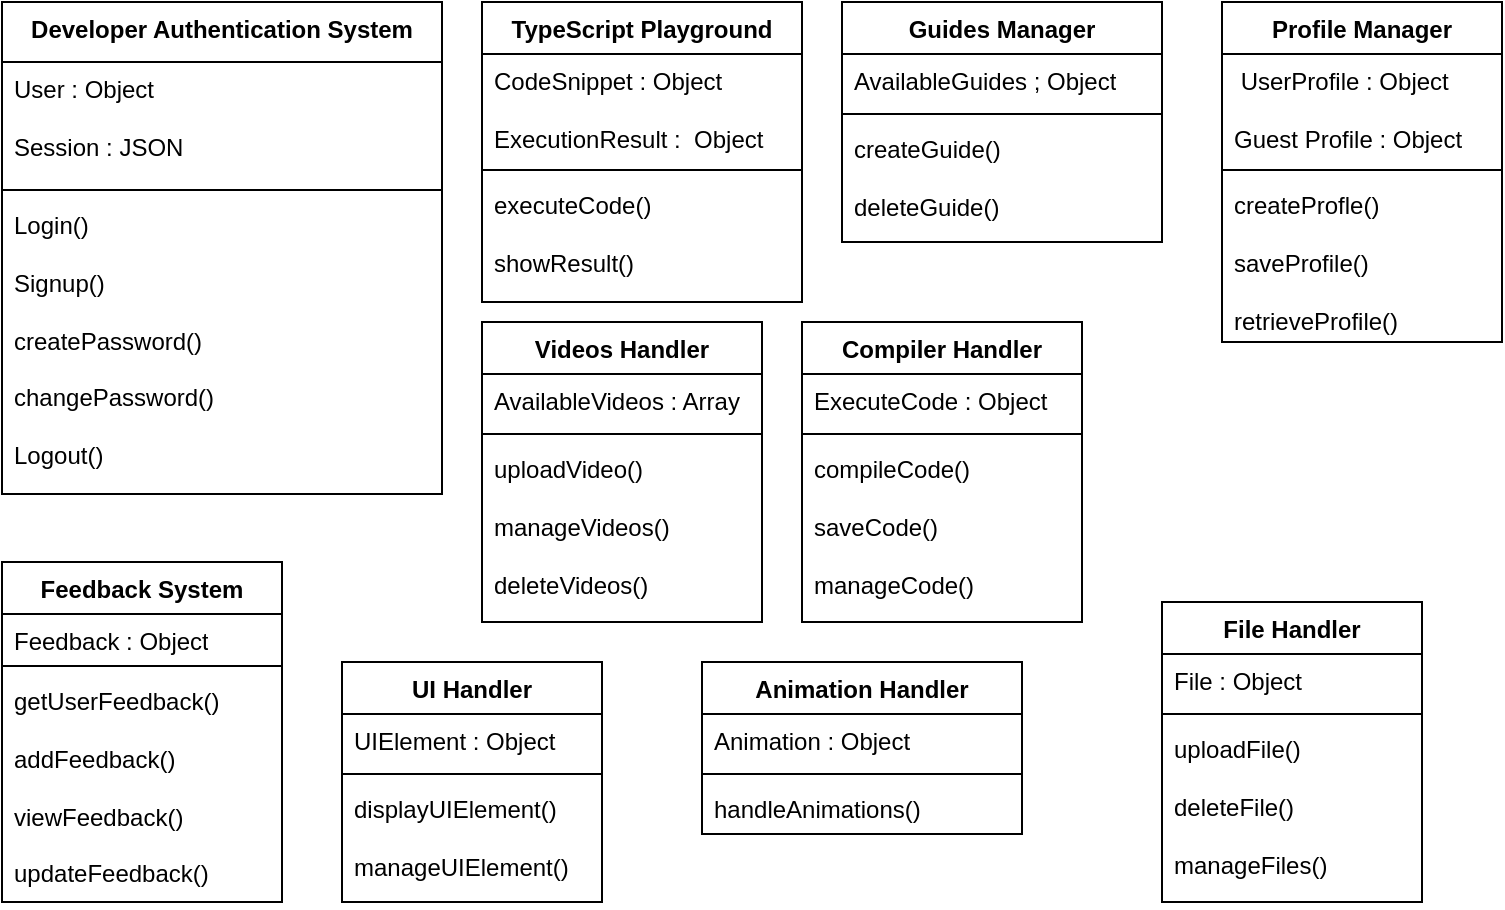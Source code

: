 <mxfile version="23.1.6" type="device">
  <diagram name="Page-1" id="QXWRV-O3ExfYdJTva4C5">
    <mxGraphModel dx="1323" dy="687" grid="1" gridSize="10" guides="1" tooltips="1" connect="1" arrows="1" fold="1" page="1" pageScale="1" pageWidth="850" pageHeight="1100" math="0" shadow="0">
      <root>
        <mxCell id="0" />
        <mxCell id="1" parent="0" />
        <mxCell id="xptMOhaYXG_N-uKEK1hN-10" value="Developer Authentication System" style="swimlane;fontStyle=1;align=center;verticalAlign=top;childLayout=stackLayout;horizontal=1;startSize=30;horizontalStack=0;resizeParent=1;resizeParentMax=0;resizeLast=0;collapsible=1;marginBottom=0;whiteSpace=wrap;html=1;" vertex="1" parent="1">
          <mxGeometry x="30" y="10" width="220" height="246" as="geometry" />
        </mxCell>
        <mxCell id="xptMOhaYXG_N-uKEK1hN-11" value="User : Object&lt;br&gt;&lt;br&gt;Session : JSON" style="text;strokeColor=none;fillColor=none;align=left;verticalAlign=top;spacingLeft=4;spacingRight=4;overflow=hidden;rotatable=0;points=[[0,0.5],[1,0.5]];portConstraint=eastwest;whiteSpace=wrap;html=1;" vertex="1" parent="xptMOhaYXG_N-uKEK1hN-10">
          <mxGeometry y="30" width="220" height="60" as="geometry" />
        </mxCell>
        <mxCell id="xptMOhaYXG_N-uKEK1hN-12" value="" style="line;strokeWidth=1;fillColor=none;align=left;verticalAlign=middle;spacingTop=-1;spacingLeft=3;spacingRight=3;rotatable=0;labelPosition=right;points=[];portConstraint=eastwest;strokeColor=inherit;" vertex="1" parent="xptMOhaYXG_N-uKEK1hN-10">
          <mxGeometry y="90" width="220" height="8" as="geometry" />
        </mxCell>
        <mxCell id="xptMOhaYXG_N-uKEK1hN-13" value="Login()&lt;br&gt;&lt;br&gt;Signup()&lt;br&gt;&lt;br&gt;createPassword()&lt;br&gt;&lt;br&gt;changePassword()&lt;br&gt;&lt;br&gt;Logout()&lt;div style=&quot;line-height: 40%;&quot;&gt;&lt;br&gt;&lt;/div&gt;" style="text;strokeColor=none;fillColor=none;align=left;verticalAlign=top;spacingLeft=4;spacingRight=4;overflow=hidden;rotatable=0;points=[[0,0.5],[1,0.5]];portConstraint=eastwest;whiteSpace=wrap;html=1;" vertex="1" parent="xptMOhaYXG_N-uKEK1hN-10">
          <mxGeometry y="98" width="220" height="148" as="geometry" />
        </mxCell>
        <mxCell id="xptMOhaYXG_N-uKEK1hN-18" value="TypeScript Playground" style="swimlane;fontStyle=1;align=center;verticalAlign=top;childLayout=stackLayout;horizontal=1;startSize=26;horizontalStack=0;resizeParent=1;resizeParentMax=0;resizeLast=0;collapsible=1;marginBottom=0;whiteSpace=wrap;html=1;" vertex="1" parent="1">
          <mxGeometry x="270" y="10" width="160" height="150" as="geometry" />
        </mxCell>
        <mxCell id="xptMOhaYXG_N-uKEK1hN-19" value="CodeSnippet : Object&lt;br&gt;&lt;br&gt;ExecutionResult :&amp;nbsp; Object" style="text;strokeColor=none;fillColor=none;align=left;verticalAlign=top;spacingLeft=4;spacingRight=4;overflow=hidden;rotatable=0;points=[[0,0.5],[1,0.5]];portConstraint=eastwest;whiteSpace=wrap;html=1;" vertex="1" parent="xptMOhaYXG_N-uKEK1hN-18">
          <mxGeometry y="26" width="160" height="54" as="geometry" />
        </mxCell>
        <mxCell id="xptMOhaYXG_N-uKEK1hN-20" value="" style="line;strokeWidth=1;fillColor=none;align=left;verticalAlign=middle;spacingTop=-1;spacingLeft=3;spacingRight=3;rotatable=0;labelPosition=right;points=[];portConstraint=eastwest;strokeColor=inherit;" vertex="1" parent="xptMOhaYXG_N-uKEK1hN-18">
          <mxGeometry y="80" width="160" height="8" as="geometry" />
        </mxCell>
        <mxCell id="xptMOhaYXG_N-uKEK1hN-21" value="executeCode()&lt;br&gt;&lt;br&gt;showResult()" style="text;strokeColor=none;fillColor=none;align=left;verticalAlign=top;spacingLeft=4;spacingRight=4;overflow=hidden;rotatable=0;points=[[0,0.5],[1,0.5]];portConstraint=eastwest;whiteSpace=wrap;html=1;" vertex="1" parent="xptMOhaYXG_N-uKEK1hN-18">
          <mxGeometry y="88" width="160" height="62" as="geometry" />
        </mxCell>
        <mxCell id="xptMOhaYXG_N-uKEK1hN-22" value="Videos Handler" style="swimlane;fontStyle=1;align=center;verticalAlign=top;childLayout=stackLayout;horizontal=1;startSize=26;horizontalStack=0;resizeParent=1;resizeParentMax=0;resizeLast=0;collapsible=1;marginBottom=0;whiteSpace=wrap;html=1;" vertex="1" parent="1">
          <mxGeometry x="270" y="170" width="140" height="150" as="geometry" />
        </mxCell>
        <mxCell id="xptMOhaYXG_N-uKEK1hN-23" value="AvailableVideos : Array" style="text;strokeColor=none;fillColor=none;align=left;verticalAlign=top;spacingLeft=4;spacingRight=4;overflow=hidden;rotatable=0;points=[[0,0.5],[1,0.5]];portConstraint=eastwest;whiteSpace=wrap;html=1;" vertex="1" parent="xptMOhaYXG_N-uKEK1hN-22">
          <mxGeometry y="26" width="140" height="26" as="geometry" />
        </mxCell>
        <mxCell id="xptMOhaYXG_N-uKEK1hN-24" value="" style="line;strokeWidth=1;fillColor=none;align=left;verticalAlign=middle;spacingTop=-1;spacingLeft=3;spacingRight=3;rotatable=0;labelPosition=right;points=[];portConstraint=eastwest;strokeColor=inherit;" vertex="1" parent="xptMOhaYXG_N-uKEK1hN-22">
          <mxGeometry y="52" width="140" height="8" as="geometry" />
        </mxCell>
        <mxCell id="xptMOhaYXG_N-uKEK1hN-25" value="uploadVideo()&lt;br&gt;&lt;br&gt;manageVideos()&lt;br&gt;&lt;br&gt;deleteVideos()" style="text;strokeColor=none;fillColor=none;align=left;verticalAlign=top;spacingLeft=4;spacingRight=4;overflow=hidden;rotatable=0;points=[[0,0.5],[1,0.5]];portConstraint=eastwest;whiteSpace=wrap;html=1;" vertex="1" parent="xptMOhaYXG_N-uKEK1hN-22">
          <mxGeometry y="60" width="140" height="90" as="geometry" />
        </mxCell>
        <mxCell id="xptMOhaYXG_N-uKEK1hN-26" value="Profile Manager" style="swimlane;fontStyle=1;align=center;verticalAlign=top;childLayout=stackLayout;horizontal=1;startSize=26;horizontalStack=0;resizeParent=1;resizeParentMax=0;resizeLast=0;collapsible=1;marginBottom=0;whiteSpace=wrap;html=1;" vertex="1" parent="1">
          <mxGeometry x="640" y="10" width="140" height="170" as="geometry" />
        </mxCell>
        <mxCell id="xptMOhaYXG_N-uKEK1hN-27" value="&amp;nbsp;UserProfile : Object&lt;br&gt;&lt;br&gt;Guest Profile : Object" style="text;strokeColor=none;fillColor=none;align=left;verticalAlign=top;spacingLeft=4;spacingRight=4;overflow=hidden;rotatable=0;points=[[0,0.5],[1,0.5]];portConstraint=eastwest;whiteSpace=wrap;html=1;" vertex="1" parent="xptMOhaYXG_N-uKEK1hN-26">
          <mxGeometry y="26" width="140" height="54" as="geometry" />
        </mxCell>
        <mxCell id="xptMOhaYXG_N-uKEK1hN-28" value="" style="line;strokeWidth=1;fillColor=none;align=left;verticalAlign=middle;spacingTop=-1;spacingLeft=3;spacingRight=3;rotatable=0;labelPosition=right;points=[];portConstraint=eastwest;strokeColor=inherit;" vertex="1" parent="xptMOhaYXG_N-uKEK1hN-26">
          <mxGeometry y="80" width="140" height="8" as="geometry" />
        </mxCell>
        <mxCell id="xptMOhaYXG_N-uKEK1hN-29" value="createProfle()&lt;br&gt;&lt;br&gt;saveProfile()&lt;br&gt;&lt;br&gt;retrieveProfile()" style="text;strokeColor=none;fillColor=none;align=left;verticalAlign=top;spacingLeft=4;spacingRight=4;overflow=hidden;rotatable=0;points=[[0,0.5],[1,0.5]];portConstraint=eastwest;whiteSpace=wrap;html=1;" vertex="1" parent="xptMOhaYXG_N-uKEK1hN-26">
          <mxGeometry y="88" width="140" height="82" as="geometry" />
        </mxCell>
        <mxCell id="xptMOhaYXG_N-uKEK1hN-30" value="Guides Manager" style="swimlane;fontStyle=1;align=center;verticalAlign=top;childLayout=stackLayout;horizontal=1;startSize=26;horizontalStack=0;resizeParent=1;resizeParentMax=0;resizeLast=0;collapsible=1;marginBottom=0;whiteSpace=wrap;html=1;" vertex="1" parent="1">
          <mxGeometry x="450" y="10" width="160" height="120" as="geometry" />
        </mxCell>
        <mxCell id="xptMOhaYXG_N-uKEK1hN-31" value="AvailableGuides ; Object" style="text;strokeColor=none;fillColor=none;align=left;verticalAlign=top;spacingLeft=4;spacingRight=4;overflow=hidden;rotatable=0;points=[[0,0.5],[1,0.5]];portConstraint=eastwest;whiteSpace=wrap;html=1;" vertex="1" parent="xptMOhaYXG_N-uKEK1hN-30">
          <mxGeometry y="26" width="160" height="26" as="geometry" />
        </mxCell>
        <mxCell id="xptMOhaYXG_N-uKEK1hN-32" value="" style="line;strokeWidth=1;fillColor=none;align=left;verticalAlign=middle;spacingTop=-1;spacingLeft=3;spacingRight=3;rotatable=0;labelPosition=right;points=[];portConstraint=eastwest;strokeColor=inherit;" vertex="1" parent="xptMOhaYXG_N-uKEK1hN-30">
          <mxGeometry y="52" width="160" height="8" as="geometry" />
        </mxCell>
        <mxCell id="xptMOhaYXG_N-uKEK1hN-33" value="createGuide()&lt;br&gt;&lt;br&gt;deleteGuide()&lt;div&gt;&lt;br&gt;&lt;/div&gt;" style="text;strokeColor=none;fillColor=none;align=left;verticalAlign=top;spacingLeft=4;spacingRight=4;overflow=hidden;rotatable=0;points=[[0,0.5],[1,0.5]];portConstraint=eastwest;whiteSpace=wrap;html=1;" vertex="1" parent="xptMOhaYXG_N-uKEK1hN-30">
          <mxGeometry y="60" width="160" height="60" as="geometry" />
        </mxCell>
        <mxCell id="xptMOhaYXG_N-uKEK1hN-34" value="Compiler Handler" style="swimlane;fontStyle=1;align=center;verticalAlign=top;childLayout=stackLayout;horizontal=1;startSize=26;horizontalStack=0;resizeParent=1;resizeParentMax=0;resizeLast=0;collapsible=1;marginBottom=0;whiteSpace=wrap;html=1;" vertex="1" parent="1">
          <mxGeometry x="430" y="170" width="140" height="150" as="geometry" />
        </mxCell>
        <mxCell id="xptMOhaYXG_N-uKEK1hN-35" value="ExecuteCode : Object" style="text;strokeColor=none;fillColor=none;align=left;verticalAlign=top;spacingLeft=4;spacingRight=4;overflow=hidden;rotatable=0;points=[[0,0.5],[1,0.5]];portConstraint=eastwest;whiteSpace=wrap;html=1;" vertex="1" parent="xptMOhaYXG_N-uKEK1hN-34">
          <mxGeometry y="26" width="140" height="26" as="geometry" />
        </mxCell>
        <mxCell id="xptMOhaYXG_N-uKEK1hN-36" value="" style="line;strokeWidth=1;fillColor=none;align=left;verticalAlign=middle;spacingTop=-1;spacingLeft=3;spacingRight=3;rotatable=0;labelPosition=right;points=[];portConstraint=eastwest;strokeColor=inherit;" vertex="1" parent="xptMOhaYXG_N-uKEK1hN-34">
          <mxGeometry y="52" width="140" height="8" as="geometry" />
        </mxCell>
        <mxCell id="xptMOhaYXG_N-uKEK1hN-37" value="compileCode()&lt;br&gt;&lt;br&gt;saveCode()&lt;br&gt;&lt;br&gt;manageCode()" style="text;strokeColor=none;fillColor=none;align=left;verticalAlign=top;spacingLeft=4;spacingRight=4;overflow=hidden;rotatable=0;points=[[0,0.5],[1,0.5]];portConstraint=eastwest;whiteSpace=wrap;html=1;" vertex="1" parent="xptMOhaYXG_N-uKEK1hN-34">
          <mxGeometry y="60" width="140" height="90" as="geometry" />
        </mxCell>
        <mxCell id="xptMOhaYXG_N-uKEK1hN-39" value="Feedback System" style="swimlane;fontStyle=1;align=center;verticalAlign=top;childLayout=stackLayout;horizontal=1;startSize=26;horizontalStack=0;resizeParent=1;resizeParentMax=0;resizeLast=0;collapsible=1;marginBottom=0;whiteSpace=wrap;html=1;" vertex="1" parent="1">
          <mxGeometry x="30" y="290" width="140" height="170" as="geometry" />
        </mxCell>
        <mxCell id="xptMOhaYXG_N-uKEK1hN-40" value="Feedback : Object" style="text;strokeColor=none;fillColor=none;align=left;verticalAlign=top;spacingLeft=4;spacingRight=4;overflow=hidden;rotatable=0;points=[[0,0.5],[1,0.5]];portConstraint=eastwest;whiteSpace=wrap;html=1;" vertex="1" parent="xptMOhaYXG_N-uKEK1hN-39">
          <mxGeometry y="26" width="140" height="22" as="geometry" />
        </mxCell>
        <mxCell id="xptMOhaYXG_N-uKEK1hN-41" value="" style="line;strokeWidth=1;fillColor=none;align=left;verticalAlign=middle;spacingTop=-1;spacingLeft=3;spacingRight=3;rotatable=0;labelPosition=right;points=[];portConstraint=eastwest;strokeColor=inherit;" vertex="1" parent="xptMOhaYXG_N-uKEK1hN-39">
          <mxGeometry y="48" width="140" height="8" as="geometry" />
        </mxCell>
        <mxCell id="xptMOhaYXG_N-uKEK1hN-42" value="getUserFeedback()&lt;br&gt;&lt;br&gt;addFeedback()&lt;br&gt;&lt;br&gt;viewFeedback()&lt;br&gt;&lt;br&gt;updateFeedback()&lt;br&gt;&lt;div&gt;&lt;br&gt;&lt;/div&gt;" style="text;strokeColor=none;fillColor=none;align=left;verticalAlign=top;spacingLeft=4;spacingRight=4;overflow=hidden;rotatable=0;points=[[0,0.5],[1,0.5]];portConstraint=eastwest;whiteSpace=wrap;html=1;" vertex="1" parent="xptMOhaYXG_N-uKEK1hN-39">
          <mxGeometry y="56" width="140" height="114" as="geometry" />
        </mxCell>
        <mxCell id="xptMOhaYXG_N-uKEK1hN-43" value="UI Handler" style="swimlane;fontStyle=1;align=center;verticalAlign=top;childLayout=stackLayout;horizontal=1;startSize=26;horizontalStack=0;resizeParent=1;resizeParentMax=0;resizeLast=0;collapsible=1;marginBottom=0;whiteSpace=wrap;html=1;" vertex="1" parent="1">
          <mxGeometry x="200" y="340" width="130" height="120" as="geometry" />
        </mxCell>
        <mxCell id="xptMOhaYXG_N-uKEK1hN-44" value="UIElement : Object" style="text;strokeColor=none;fillColor=none;align=left;verticalAlign=top;spacingLeft=4;spacingRight=4;overflow=hidden;rotatable=0;points=[[0,0.5],[1,0.5]];portConstraint=eastwest;whiteSpace=wrap;html=1;" vertex="1" parent="xptMOhaYXG_N-uKEK1hN-43">
          <mxGeometry y="26" width="130" height="26" as="geometry" />
        </mxCell>
        <mxCell id="xptMOhaYXG_N-uKEK1hN-45" value="" style="line;strokeWidth=1;fillColor=none;align=left;verticalAlign=middle;spacingTop=-1;spacingLeft=3;spacingRight=3;rotatable=0;labelPosition=right;points=[];portConstraint=eastwest;strokeColor=inherit;" vertex="1" parent="xptMOhaYXG_N-uKEK1hN-43">
          <mxGeometry y="52" width="130" height="8" as="geometry" />
        </mxCell>
        <mxCell id="xptMOhaYXG_N-uKEK1hN-46" value="displayUIElement()&lt;br&gt;&lt;br&gt;manageUIElement()" style="text;strokeColor=none;fillColor=none;align=left;verticalAlign=top;spacingLeft=4;spacingRight=4;overflow=hidden;rotatable=0;points=[[0,0.5],[1,0.5]];portConstraint=eastwest;whiteSpace=wrap;html=1;" vertex="1" parent="xptMOhaYXG_N-uKEK1hN-43">
          <mxGeometry y="60" width="130" height="60" as="geometry" />
        </mxCell>
        <mxCell id="xptMOhaYXG_N-uKEK1hN-47" value="Animation Handler" style="swimlane;fontStyle=1;align=center;verticalAlign=top;childLayout=stackLayout;horizontal=1;startSize=26;horizontalStack=0;resizeParent=1;resizeParentMax=0;resizeLast=0;collapsible=1;marginBottom=0;whiteSpace=wrap;html=1;" vertex="1" parent="1">
          <mxGeometry x="380" y="340" width="160" height="86" as="geometry" />
        </mxCell>
        <mxCell id="xptMOhaYXG_N-uKEK1hN-48" value="Animation : Object" style="text;strokeColor=none;fillColor=none;align=left;verticalAlign=top;spacingLeft=4;spacingRight=4;overflow=hidden;rotatable=0;points=[[0,0.5],[1,0.5]];portConstraint=eastwest;whiteSpace=wrap;html=1;" vertex="1" parent="xptMOhaYXG_N-uKEK1hN-47">
          <mxGeometry y="26" width="160" height="26" as="geometry" />
        </mxCell>
        <mxCell id="xptMOhaYXG_N-uKEK1hN-49" value="" style="line;strokeWidth=1;fillColor=none;align=left;verticalAlign=middle;spacingTop=-1;spacingLeft=3;spacingRight=3;rotatable=0;labelPosition=right;points=[];portConstraint=eastwest;strokeColor=inherit;" vertex="1" parent="xptMOhaYXG_N-uKEK1hN-47">
          <mxGeometry y="52" width="160" height="8" as="geometry" />
        </mxCell>
        <mxCell id="xptMOhaYXG_N-uKEK1hN-50" value="handleAnimations()" style="text;strokeColor=none;fillColor=none;align=left;verticalAlign=top;spacingLeft=4;spacingRight=4;overflow=hidden;rotatable=0;points=[[0,0.5],[1,0.5]];portConstraint=eastwest;whiteSpace=wrap;html=1;" vertex="1" parent="xptMOhaYXG_N-uKEK1hN-47">
          <mxGeometry y="60" width="160" height="26" as="geometry" />
        </mxCell>
        <mxCell id="xptMOhaYXG_N-uKEK1hN-51" value="File Handler" style="swimlane;fontStyle=1;align=center;verticalAlign=top;childLayout=stackLayout;horizontal=1;startSize=26;horizontalStack=0;resizeParent=1;resizeParentMax=0;resizeLast=0;collapsible=1;marginBottom=0;whiteSpace=wrap;html=1;" vertex="1" parent="1">
          <mxGeometry x="610" y="310" width="130" height="150" as="geometry" />
        </mxCell>
        <mxCell id="xptMOhaYXG_N-uKEK1hN-52" value="File : Object" style="text;strokeColor=none;fillColor=none;align=left;verticalAlign=top;spacingLeft=4;spacingRight=4;overflow=hidden;rotatable=0;points=[[0,0.5],[1,0.5]];portConstraint=eastwest;whiteSpace=wrap;html=1;" vertex="1" parent="xptMOhaYXG_N-uKEK1hN-51">
          <mxGeometry y="26" width="130" height="26" as="geometry" />
        </mxCell>
        <mxCell id="xptMOhaYXG_N-uKEK1hN-53" value="" style="line;strokeWidth=1;fillColor=none;align=left;verticalAlign=middle;spacingTop=-1;spacingLeft=3;spacingRight=3;rotatable=0;labelPosition=right;points=[];portConstraint=eastwest;strokeColor=inherit;" vertex="1" parent="xptMOhaYXG_N-uKEK1hN-51">
          <mxGeometry y="52" width="130" height="8" as="geometry" />
        </mxCell>
        <mxCell id="xptMOhaYXG_N-uKEK1hN-54" value="uploadFile()&lt;br&gt;&lt;br&gt;deleteFile()&lt;br&gt;&lt;br&gt;manageFiles()" style="text;strokeColor=none;fillColor=none;align=left;verticalAlign=top;spacingLeft=4;spacingRight=4;overflow=hidden;rotatable=0;points=[[0,0.5],[1,0.5]];portConstraint=eastwest;whiteSpace=wrap;html=1;" vertex="1" parent="xptMOhaYXG_N-uKEK1hN-51">
          <mxGeometry y="60" width="130" height="90" as="geometry" />
        </mxCell>
      </root>
    </mxGraphModel>
  </diagram>
</mxfile>
